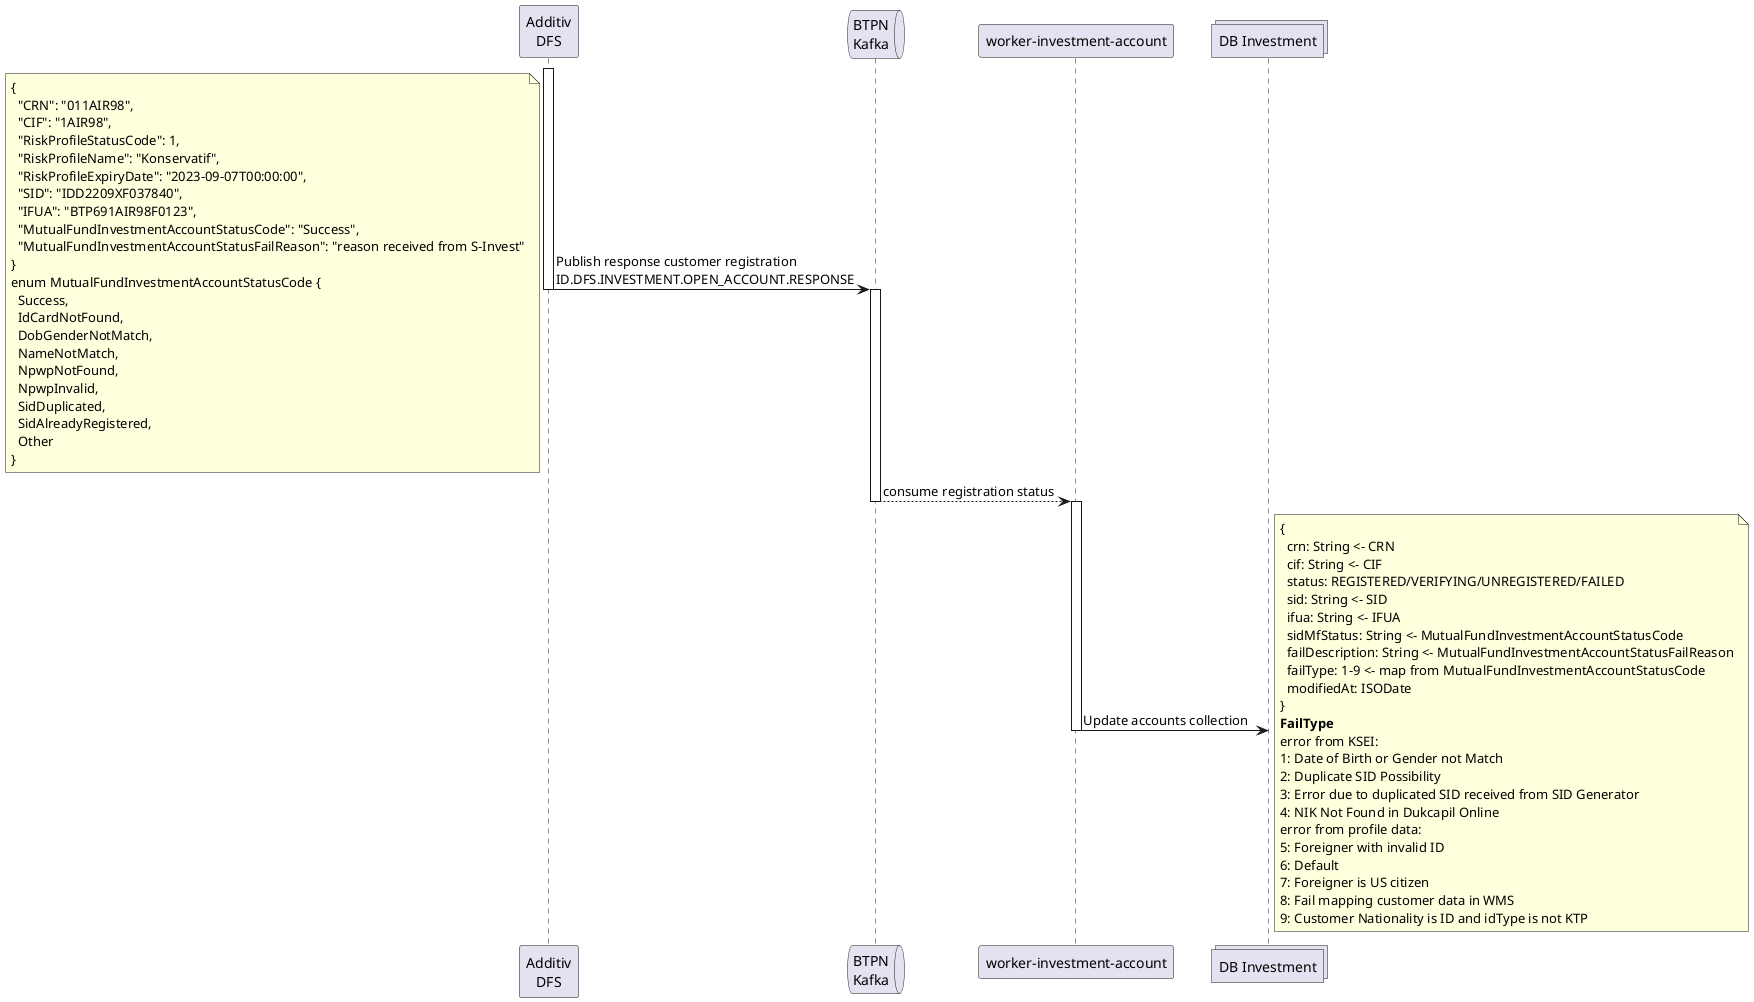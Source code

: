 @startuml open account response
participant "Additiv\nDFS" as dfs
queue "BTPN\nKafka" as kafka
participant "worker-investment-account" as ms
collections "DB Investment" as db

activate dfs
dfs -> kafka: Publish response customer registration\nID.DFS.INVESTMENT.OPEN_ACCOUNT.RESPONSE
note left
{
  "CRN": "011AIR98",
  "CIF": "1AIR98",
  "RiskProfileStatusCode": 1,
  "RiskProfileName": "Konservatif",
  "RiskProfileExpiryDate": "2023-09-07T00:00:00",
  "SID": "IDD2209XF037840",
  "IFUA": "BTP691AIR98F0123",
  "MutualFundInvestmentAccountStatusCode": "Success",
  "MutualFundInvestmentAccountStatusFailReason": "reason received from S-Invest"
}
enum MutualFundInvestmentAccountStatusCode {
  Success,
  IdCardNotFound,
  DobGenderNotMatch,
  NameNotMatch,
  NpwpNotFound,
  NpwpInvalid,
  SidDuplicated,
  SidAlreadyRegistered,
  Other
}
end note
deactivate dfs
activate kafka
kafka --> ms: consume registration status
deactivate kafka
activate ms
ms -> db: Update accounts collection
note right
{
  crn: String <- CRN
  cif: String <- CIF
  status: REGISTERED/VERIFYING/UNREGISTERED/FAILED
  sid: String <- SID
  ifua: String <- IFUA
  sidMfStatus: String <- MutualFundInvestmentAccountStatusCode
  failDescription: String <- MutualFundInvestmentAccountStatusFailReason
  failType: 1-9 <- map from MutualFundInvestmentAccountStatusCode
  modifiedAt: ISODate
}
**FailType** 
error from KSEI:
1: Date of Birth or Gender not Match
2: Duplicate SID Possibility
3: Error due to duplicated SID received from SID Generator
4: NIK Not Found in Dukcapil Online
error from profile data:
5: Foreigner with invalid ID
6: Default
7: Foreigner is US citizen
8: Fail mapping customer data in WMS
9: Customer Nationality is ID and idType is not KTP
end note
deactivate ms

@enduml